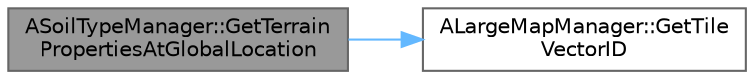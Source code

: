 digraph "ASoilTypeManager::GetTerrainPropertiesAtGlobalLocation"
{
 // INTERACTIVE_SVG=YES
 // LATEX_PDF_SIZE
  bgcolor="transparent";
  edge [fontname=Helvetica,fontsize=10,labelfontname=Helvetica,labelfontsize=10];
  node [fontname=Helvetica,fontsize=10,shape=box,height=0.2,width=0.4];
  rankdir="LR";
  Node1 [id="Node000001",label="ASoilTypeManager::GetTerrain\lPropertiesAtGlobalLocation",height=0.2,width=0.4,color="gray40", fillcolor="grey60", style="filled", fontcolor="black",tooltip=" "];
  Node1 -> Node2 [id="edge1_Node000001_Node000002",color="steelblue1",style="solid",tooltip=" "];
  Node2 [id="Node000002",label="ALargeMapManager::GetTile\lVectorID",height=0.2,width=0.4,color="grey40", fillcolor="white", style="filled",URL="$d9/d4b/classALargeMapManager.html#a53d7481bf584f8c3f39c6d8b744084e6",tooltip=" "];
}
